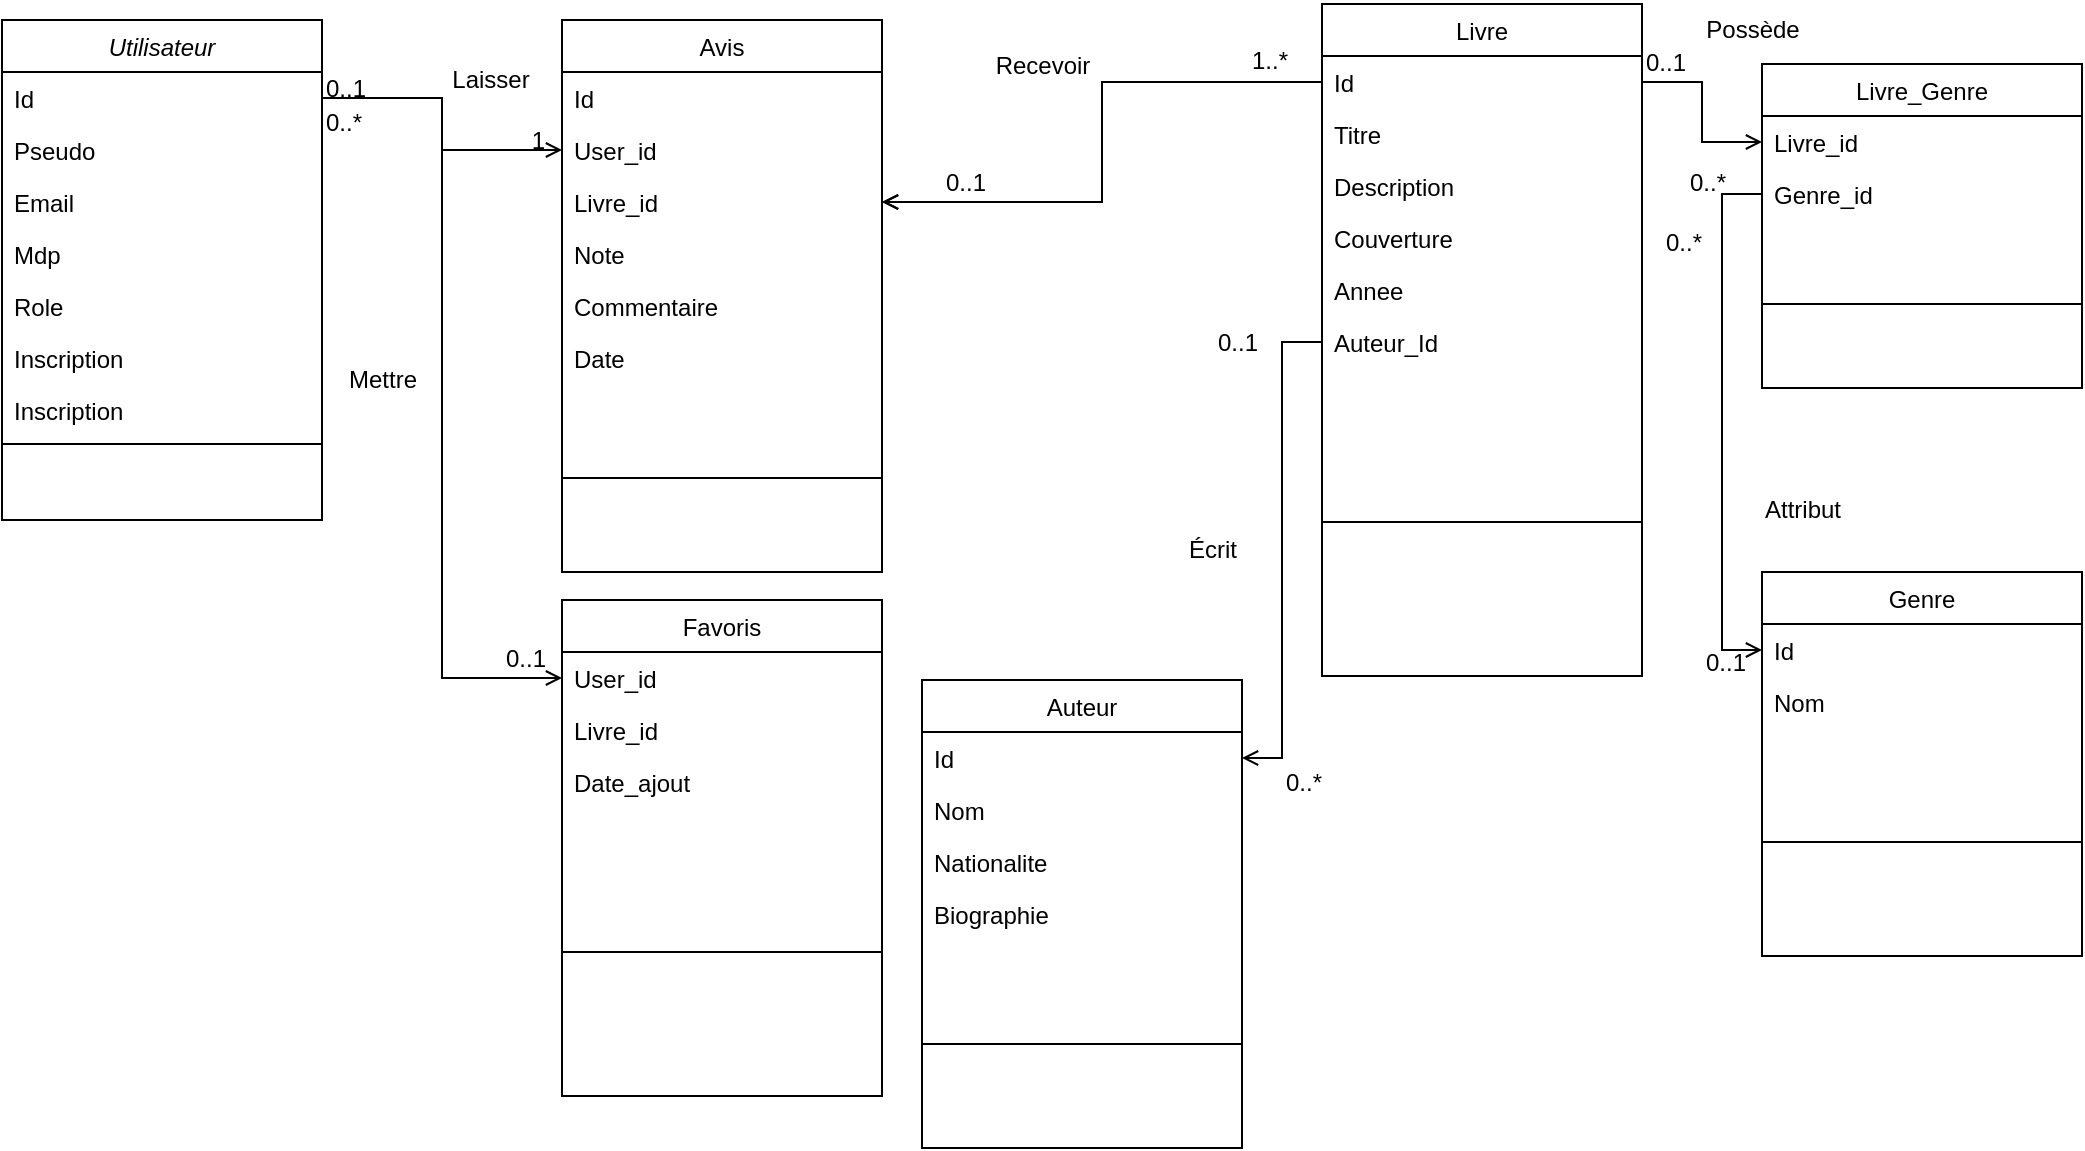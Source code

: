 <mxfile version="26.2.2">
  <diagram id="C5RBs43oDa-KdzZeNtuy" name="Page-1">
    <mxGraphModel dx="1261" dy="567" grid="1" gridSize="10" guides="1" tooltips="1" connect="1" arrows="1" fold="1" page="1" pageScale="1" pageWidth="827" pageHeight="1169" math="0" shadow="0">
      <root>
        <mxCell id="WIyWlLk6GJQsqaUBKTNV-0" />
        <mxCell id="WIyWlLk6GJQsqaUBKTNV-1" parent="WIyWlLk6GJQsqaUBKTNV-0" />
        <mxCell id="zkfFHV4jXpPFQw0GAbJ--0" value="Utilisateur" style="swimlane;fontStyle=2;align=center;verticalAlign=top;childLayout=stackLayout;horizontal=1;startSize=26;horizontalStack=0;resizeParent=1;resizeLast=0;collapsible=1;marginBottom=0;rounded=0;shadow=0;strokeWidth=1;" parent="WIyWlLk6GJQsqaUBKTNV-1" vertex="1">
          <mxGeometry x="30" y="40" width="160" height="250" as="geometry">
            <mxRectangle x="230" y="140" width="160" height="26" as="alternateBounds" />
          </mxGeometry>
        </mxCell>
        <mxCell id="kOQMb5gHQjxCgWDp1xJj-18" value="Id" style="text;align=left;verticalAlign=top;spacingLeft=4;spacingRight=4;overflow=hidden;rotatable=0;points=[[0,0.5],[1,0.5]];portConstraint=eastwest;" vertex="1" parent="zkfFHV4jXpPFQw0GAbJ--0">
          <mxGeometry y="26" width="160" height="26" as="geometry" />
        </mxCell>
        <mxCell id="zkfFHV4jXpPFQw0GAbJ--1" value="Pseudo" style="text;align=left;verticalAlign=top;spacingLeft=4;spacingRight=4;overflow=hidden;rotatable=0;points=[[0,0.5],[1,0.5]];portConstraint=eastwest;" parent="zkfFHV4jXpPFQw0GAbJ--0" vertex="1">
          <mxGeometry y="52" width="160" height="26" as="geometry" />
        </mxCell>
        <mxCell id="zkfFHV4jXpPFQw0GAbJ--2" value="Email" style="text;align=left;verticalAlign=top;spacingLeft=4;spacingRight=4;overflow=hidden;rotatable=0;points=[[0,0.5],[1,0.5]];portConstraint=eastwest;rounded=0;shadow=0;html=0;" parent="zkfFHV4jXpPFQw0GAbJ--0" vertex="1">
          <mxGeometry y="78" width="160" height="26" as="geometry" />
        </mxCell>
        <mxCell id="zkfFHV4jXpPFQw0GAbJ--3" value="Mdp" style="text;align=left;verticalAlign=top;spacingLeft=4;spacingRight=4;overflow=hidden;rotatable=0;points=[[0,0.5],[1,0.5]];portConstraint=eastwest;rounded=0;shadow=0;html=0;" parent="zkfFHV4jXpPFQw0GAbJ--0" vertex="1">
          <mxGeometry y="104" width="160" height="26" as="geometry" />
        </mxCell>
        <mxCell id="kOQMb5gHQjxCgWDp1xJj-0" value="Role" style="text;align=left;verticalAlign=top;spacingLeft=4;spacingRight=4;overflow=hidden;rotatable=0;points=[[0,0.5],[1,0.5]];portConstraint=eastwest;rounded=0;shadow=0;html=0;" vertex="1" parent="zkfFHV4jXpPFQw0GAbJ--0">
          <mxGeometry y="130" width="160" height="26" as="geometry" />
        </mxCell>
        <mxCell id="kOQMb5gHQjxCgWDp1xJj-1" value="Inscription" style="text;align=left;verticalAlign=top;spacingLeft=4;spacingRight=4;overflow=hidden;rotatable=0;points=[[0,0.5],[1,0.5]];portConstraint=eastwest;rounded=0;shadow=0;html=0;" vertex="1" parent="zkfFHV4jXpPFQw0GAbJ--0">
          <mxGeometry y="156" width="160" height="26" as="geometry" />
        </mxCell>
        <mxCell id="kOQMb5gHQjxCgWDp1xJj-63" value="Inscription" style="text;align=left;verticalAlign=top;spacingLeft=4;spacingRight=4;overflow=hidden;rotatable=0;points=[[0,0.5],[1,0.5]];portConstraint=eastwest;rounded=0;shadow=0;html=0;" vertex="1" parent="zkfFHV4jXpPFQw0GAbJ--0">
          <mxGeometry y="182" width="160" height="26" as="geometry" />
        </mxCell>
        <mxCell id="zkfFHV4jXpPFQw0GAbJ--4" value="" style="line;html=1;strokeWidth=1;align=left;verticalAlign=middle;spacingTop=-1;spacingLeft=3;spacingRight=3;rotatable=0;labelPosition=right;points=[];portConstraint=eastwest;" parent="zkfFHV4jXpPFQw0GAbJ--0" vertex="1">
          <mxGeometry y="208" width="160" height="8" as="geometry" />
        </mxCell>
        <mxCell id="zkfFHV4jXpPFQw0GAbJ--6" value="Favoris" style="swimlane;fontStyle=0;align=center;verticalAlign=top;childLayout=stackLayout;horizontal=1;startSize=26;horizontalStack=0;resizeParent=1;resizeLast=0;collapsible=1;marginBottom=0;rounded=0;shadow=0;strokeWidth=1;" parent="WIyWlLk6GJQsqaUBKTNV-1" vertex="1">
          <mxGeometry x="310" y="330" width="160" height="248" as="geometry">
            <mxRectangle x="130" y="380" width="160" height="26" as="alternateBounds" />
          </mxGeometry>
        </mxCell>
        <mxCell id="kOQMb5gHQjxCgWDp1xJj-43" value="User_id" style="text;align=left;verticalAlign=top;spacingLeft=4;spacingRight=4;overflow=hidden;rotatable=0;points=[[0,0.5],[1,0.5]];portConstraint=eastwest;" vertex="1" parent="zkfFHV4jXpPFQw0GAbJ--6">
          <mxGeometry y="26" width="160" height="26" as="geometry" />
        </mxCell>
        <mxCell id="kOQMb5gHQjxCgWDp1xJj-44" value="Livre_id" style="text;align=left;verticalAlign=top;spacingLeft=4;spacingRight=4;overflow=hidden;rotatable=0;points=[[0,0.5],[1,0.5]];portConstraint=eastwest;" vertex="1" parent="zkfFHV4jXpPFQw0GAbJ--6">
          <mxGeometry y="52" width="160" height="26" as="geometry" />
        </mxCell>
        <mxCell id="kOQMb5gHQjxCgWDp1xJj-45" value="Date_ajout" style="text;align=left;verticalAlign=top;spacingLeft=4;spacingRight=4;overflow=hidden;rotatable=0;points=[[0,0.5],[1,0.5]];portConstraint=eastwest;" vertex="1" parent="zkfFHV4jXpPFQw0GAbJ--6">
          <mxGeometry y="78" width="160" height="26" as="geometry" />
        </mxCell>
        <mxCell id="zkfFHV4jXpPFQw0GAbJ--9" value="" style="line;html=1;strokeWidth=1;align=left;verticalAlign=middle;spacingTop=-1;spacingLeft=3;spacingRight=3;rotatable=0;labelPosition=right;points=[];portConstraint=eastwest;" parent="zkfFHV4jXpPFQw0GAbJ--6" vertex="1">
          <mxGeometry y="104" width="160" height="144" as="geometry" />
        </mxCell>
        <mxCell id="zkfFHV4jXpPFQw0GAbJ--17" value="Avis" style="swimlane;fontStyle=0;align=center;verticalAlign=top;childLayout=stackLayout;horizontal=1;startSize=26;horizontalStack=0;resizeParent=1;resizeLast=0;collapsible=1;marginBottom=0;rounded=0;shadow=0;strokeWidth=1;" parent="WIyWlLk6GJQsqaUBKTNV-1" vertex="1">
          <mxGeometry x="310" y="40" width="160" height="276" as="geometry">
            <mxRectangle x="550" y="140" width="160" height="26" as="alternateBounds" />
          </mxGeometry>
        </mxCell>
        <mxCell id="kOQMb5gHQjxCgWDp1xJj-17" value="Id" style="text;align=left;verticalAlign=top;spacingLeft=4;spacingRight=4;overflow=hidden;rotatable=0;points=[[0,0.5],[1,0.5]];portConstraint=eastwest;" vertex="1" parent="zkfFHV4jXpPFQw0GAbJ--17">
          <mxGeometry y="26" width="160" height="26" as="geometry" />
        </mxCell>
        <mxCell id="kOQMb5gHQjxCgWDp1xJj-31" value="User_id" style="text;align=left;verticalAlign=top;spacingLeft=4;spacingRight=4;overflow=hidden;rotatable=0;points=[[0,0.5],[1,0.5]];portConstraint=eastwest;" vertex="1" parent="zkfFHV4jXpPFQw0GAbJ--17">
          <mxGeometry y="52" width="160" height="26" as="geometry" />
        </mxCell>
        <mxCell id="kOQMb5gHQjxCgWDp1xJj-39" value="Livre_id" style="text;align=left;verticalAlign=top;spacingLeft=4;spacingRight=4;overflow=hidden;rotatable=0;points=[[0,0.5],[1,0.5]];portConstraint=eastwest;" vertex="1" parent="zkfFHV4jXpPFQw0GAbJ--17">
          <mxGeometry y="78" width="160" height="26" as="geometry" />
        </mxCell>
        <mxCell id="kOQMb5gHQjxCgWDp1xJj-40" value="Note" style="text;align=left;verticalAlign=top;spacingLeft=4;spacingRight=4;overflow=hidden;rotatable=0;points=[[0,0.5],[1,0.5]];portConstraint=eastwest;" vertex="1" parent="zkfFHV4jXpPFQw0GAbJ--17">
          <mxGeometry y="104" width="160" height="26" as="geometry" />
        </mxCell>
        <mxCell id="kOQMb5gHQjxCgWDp1xJj-41" value="Commentaire" style="text;align=left;verticalAlign=top;spacingLeft=4;spacingRight=4;overflow=hidden;rotatable=0;points=[[0,0.5],[1,0.5]];portConstraint=eastwest;" vertex="1" parent="zkfFHV4jXpPFQw0GAbJ--17">
          <mxGeometry y="130" width="160" height="26" as="geometry" />
        </mxCell>
        <mxCell id="kOQMb5gHQjxCgWDp1xJj-42" value="Date" style="text;align=left;verticalAlign=top;spacingLeft=4;spacingRight=4;overflow=hidden;rotatable=0;points=[[0,0.5],[1,0.5]];portConstraint=eastwest;" vertex="1" parent="zkfFHV4jXpPFQw0GAbJ--17">
          <mxGeometry y="156" width="160" height="26" as="geometry" />
        </mxCell>
        <mxCell id="zkfFHV4jXpPFQw0GAbJ--23" value="" style="line;html=1;strokeWidth=1;align=left;verticalAlign=middle;spacingTop=-1;spacingLeft=3;spacingRight=3;rotatable=0;labelPosition=right;points=[];portConstraint=eastwest;" parent="zkfFHV4jXpPFQw0GAbJ--17" vertex="1">
          <mxGeometry y="182" width="160" height="94" as="geometry" />
        </mxCell>
        <mxCell id="kOQMb5gHQjxCgWDp1xJj-4" value="Livre" style="swimlane;fontStyle=0;align=center;verticalAlign=top;childLayout=stackLayout;horizontal=1;startSize=26;horizontalStack=0;resizeParent=1;resizeLast=0;collapsible=1;marginBottom=0;rounded=0;shadow=0;strokeWidth=1;" vertex="1" parent="WIyWlLk6GJQsqaUBKTNV-1">
          <mxGeometry x="690" y="32" width="160" height="336" as="geometry">
            <mxRectangle x="550" y="140" width="160" height="26" as="alternateBounds" />
          </mxGeometry>
        </mxCell>
        <mxCell id="kOQMb5gHQjxCgWDp1xJj-49" value="Id" style="text;align=left;verticalAlign=top;spacingLeft=4;spacingRight=4;overflow=hidden;rotatable=0;points=[[0,0.5],[1,0.5]];portConstraint=eastwest;" vertex="1" parent="kOQMb5gHQjxCgWDp1xJj-4">
          <mxGeometry y="26" width="160" height="26" as="geometry" />
        </mxCell>
        <mxCell id="kOQMb5gHQjxCgWDp1xJj-50" value="Titre" style="text;align=left;verticalAlign=top;spacingLeft=4;spacingRight=4;overflow=hidden;rotatable=0;points=[[0,0.5],[1,0.5]];portConstraint=eastwest;" vertex="1" parent="kOQMb5gHQjxCgWDp1xJj-4">
          <mxGeometry y="52" width="160" height="26" as="geometry" />
        </mxCell>
        <mxCell id="kOQMb5gHQjxCgWDp1xJj-51" value="Description" style="text;align=left;verticalAlign=top;spacingLeft=4;spacingRight=4;overflow=hidden;rotatable=0;points=[[0,0.5],[1,0.5]];portConstraint=eastwest;" vertex="1" parent="kOQMb5gHQjxCgWDp1xJj-4">
          <mxGeometry y="78" width="160" height="26" as="geometry" />
        </mxCell>
        <mxCell id="kOQMb5gHQjxCgWDp1xJj-52" value="Couverture" style="text;align=left;verticalAlign=top;spacingLeft=4;spacingRight=4;overflow=hidden;rotatable=0;points=[[0,0.5],[1,0.5]];portConstraint=eastwest;" vertex="1" parent="kOQMb5gHQjxCgWDp1xJj-4">
          <mxGeometry y="104" width="160" height="26" as="geometry" />
        </mxCell>
        <mxCell id="kOQMb5gHQjxCgWDp1xJj-53" value="Annee" style="text;align=left;verticalAlign=top;spacingLeft=4;spacingRight=4;overflow=hidden;rotatable=0;points=[[0,0.5],[1,0.5]];portConstraint=eastwest;" vertex="1" parent="kOQMb5gHQjxCgWDp1xJj-4">
          <mxGeometry y="130" width="160" height="26" as="geometry" />
        </mxCell>
        <mxCell id="kOQMb5gHQjxCgWDp1xJj-54" value="Auteur_Id" style="text;align=left;verticalAlign=top;spacingLeft=4;spacingRight=4;overflow=hidden;rotatable=0;points=[[0,0.5],[1,0.5]];portConstraint=eastwest;" vertex="1" parent="kOQMb5gHQjxCgWDp1xJj-4">
          <mxGeometry y="156" width="160" height="26" as="geometry" />
        </mxCell>
        <mxCell id="kOQMb5gHQjxCgWDp1xJj-5" value="" style="line;html=1;strokeWidth=1;align=left;verticalAlign=middle;spacingTop=-1;spacingLeft=3;spacingRight=3;rotatable=0;labelPosition=right;points=[];portConstraint=eastwest;" vertex="1" parent="kOQMb5gHQjxCgWDp1xJj-4">
          <mxGeometry y="182" width="160" height="154" as="geometry" />
        </mxCell>
        <mxCell id="kOQMb5gHQjxCgWDp1xJj-7" value="Livre_Genre" style="swimlane;fontStyle=0;align=center;verticalAlign=top;childLayout=stackLayout;horizontal=1;startSize=26;horizontalStack=0;resizeParent=1;resizeLast=0;collapsible=1;marginBottom=0;rounded=0;shadow=0;strokeWidth=1;" vertex="1" parent="WIyWlLk6GJQsqaUBKTNV-1">
          <mxGeometry x="910" y="62" width="160" height="162" as="geometry">
            <mxRectangle x="550" y="140" width="160" height="26" as="alternateBounds" />
          </mxGeometry>
        </mxCell>
        <mxCell id="kOQMb5gHQjxCgWDp1xJj-16" value="Livre_id" style="text;align=left;verticalAlign=top;spacingLeft=4;spacingRight=4;overflow=hidden;rotatable=0;points=[[0,0.5],[1,0.5]];portConstraint=eastwest;" vertex="1" parent="kOQMb5gHQjxCgWDp1xJj-7">
          <mxGeometry y="26" width="160" height="26" as="geometry" />
        </mxCell>
        <mxCell id="kOQMb5gHQjxCgWDp1xJj-55" value="Genre_id" style="text;align=left;verticalAlign=top;spacingLeft=4;spacingRight=4;overflow=hidden;rotatable=0;points=[[0,0.5],[1,0.5]];portConstraint=eastwest;" vertex="1" parent="kOQMb5gHQjxCgWDp1xJj-7">
          <mxGeometry y="52" width="160" height="26" as="geometry" />
        </mxCell>
        <mxCell id="kOQMb5gHQjxCgWDp1xJj-8" value="" style="line;html=1;strokeWidth=1;align=left;verticalAlign=middle;spacingTop=-1;spacingLeft=3;spacingRight=3;rotatable=0;labelPosition=right;points=[];portConstraint=eastwest;" vertex="1" parent="kOQMb5gHQjxCgWDp1xJj-7">
          <mxGeometry y="78" width="160" height="84" as="geometry" />
        </mxCell>
        <mxCell id="kOQMb5gHQjxCgWDp1xJj-9" value="Genre" style="swimlane;fontStyle=0;align=center;verticalAlign=top;childLayout=stackLayout;horizontal=1;startSize=26;horizontalStack=0;resizeParent=1;resizeLast=0;collapsible=1;marginBottom=0;rounded=0;shadow=0;strokeWidth=1;" vertex="1" parent="WIyWlLk6GJQsqaUBKTNV-1">
          <mxGeometry x="910" y="316" width="160" height="192" as="geometry">
            <mxRectangle x="550" y="140" width="160" height="26" as="alternateBounds" />
          </mxGeometry>
        </mxCell>
        <mxCell id="kOQMb5gHQjxCgWDp1xJj-56" value="Id" style="text;align=left;verticalAlign=top;spacingLeft=4;spacingRight=4;overflow=hidden;rotatable=0;points=[[0,0.5],[1,0.5]];portConstraint=eastwest;" vertex="1" parent="kOQMb5gHQjxCgWDp1xJj-9">
          <mxGeometry y="26" width="160" height="26" as="geometry" />
        </mxCell>
        <mxCell id="kOQMb5gHQjxCgWDp1xJj-57" value="Nom" style="text;align=left;verticalAlign=top;spacingLeft=4;spacingRight=4;overflow=hidden;rotatable=0;points=[[0,0.5],[1,0.5]];portConstraint=eastwest;" vertex="1" parent="kOQMb5gHQjxCgWDp1xJj-9">
          <mxGeometry y="52" width="160" height="26" as="geometry" />
        </mxCell>
        <mxCell id="kOQMb5gHQjxCgWDp1xJj-10" value="" style="line;html=1;strokeWidth=1;align=left;verticalAlign=middle;spacingTop=-1;spacingLeft=3;spacingRight=3;rotatable=0;labelPosition=right;points=[];portConstraint=eastwest;" vertex="1" parent="kOQMb5gHQjxCgWDp1xJj-9">
          <mxGeometry y="78" width="160" height="114" as="geometry" />
        </mxCell>
        <mxCell id="kOQMb5gHQjxCgWDp1xJj-11" value="Auteur" style="swimlane;fontStyle=0;align=center;verticalAlign=top;childLayout=stackLayout;horizontal=1;startSize=26;horizontalStack=0;resizeParent=1;resizeLast=0;collapsible=1;marginBottom=0;rounded=0;shadow=0;strokeWidth=1;" vertex="1" parent="WIyWlLk6GJQsqaUBKTNV-1">
          <mxGeometry x="490" y="370" width="160" height="234" as="geometry">
            <mxRectangle x="550" y="140" width="160" height="26" as="alternateBounds" />
          </mxGeometry>
        </mxCell>
        <mxCell id="kOQMb5gHQjxCgWDp1xJj-58" value="Id" style="text;align=left;verticalAlign=top;spacingLeft=4;spacingRight=4;overflow=hidden;rotatable=0;points=[[0,0.5],[1,0.5]];portConstraint=eastwest;" vertex="1" parent="kOQMb5gHQjxCgWDp1xJj-11">
          <mxGeometry y="26" width="160" height="26" as="geometry" />
        </mxCell>
        <mxCell id="kOQMb5gHQjxCgWDp1xJj-59" value="Nom" style="text;align=left;verticalAlign=top;spacingLeft=4;spacingRight=4;overflow=hidden;rotatable=0;points=[[0,0.5],[1,0.5]];portConstraint=eastwest;" vertex="1" parent="kOQMb5gHQjxCgWDp1xJj-11">
          <mxGeometry y="52" width="160" height="26" as="geometry" />
        </mxCell>
        <mxCell id="kOQMb5gHQjxCgWDp1xJj-60" value="Nationalite" style="text;align=left;verticalAlign=top;spacingLeft=4;spacingRight=4;overflow=hidden;rotatable=0;points=[[0,0.5],[1,0.5]];portConstraint=eastwest;" vertex="1" parent="kOQMb5gHQjxCgWDp1xJj-11">
          <mxGeometry y="78" width="160" height="26" as="geometry" />
        </mxCell>
        <mxCell id="kOQMb5gHQjxCgWDp1xJj-61" value="Biographie" style="text;align=left;verticalAlign=top;spacingLeft=4;spacingRight=4;overflow=hidden;rotatable=0;points=[[0,0.5],[1,0.5]];portConstraint=eastwest;" vertex="1" parent="kOQMb5gHQjxCgWDp1xJj-11">
          <mxGeometry y="104" width="160" height="26" as="geometry" />
        </mxCell>
        <mxCell id="kOQMb5gHQjxCgWDp1xJj-12" value="" style="line;html=1;strokeWidth=1;align=left;verticalAlign=middle;spacingTop=-1;spacingLeft=3;spacingRight=3;rotatable=0;labelPosition=right;points=[];portConstraint=eastwest;" vertex="1" parent="kOQMb5gHQjxCgWDp1xJj-11">
          <mxGeometry y="130" width="160" height="104" as="geometry" />
        </mxCell>
        <mxCell id="kOQMb5gHQjxCgWDp1xJj-33" value="" style="endArrow=open;shadow=0;strokeWidth=1;rounded=0;curved=0;endFill=1;edgeStyle=elbowEdgeStyle;elbow=vertical;exitX=1;exitY=0.5;exitDx=0;exitDy=0;" edge="1" parent="WIyWlLk6GJQsqaUBKTNV-1" source="kOQMb5gHQjxCgWDp1xJj-18" target="kOQMb5gHQjxCgWDp1xJj-31">
          <mxGeometry x="0.5" y="41" relative="1" as="geometry">
            <mxPoint x="190" y="110" as="sourcePoint" />
            <mxPoint x="300" y="110" as="targetPoint" />
            <mxPoint x="-40" y="32" as="offset" />
          </mxGeometry>
        </mxCell>
        <mxCell id="kOQMb5gHQjxCgWDp1xJj-34" value="0..1" style="resizable=0;align=left;verticalAlign=bottom;labelBackgroundColor=none;fontSize=12;" connectable="0" vertex="1" parent="kOQMb5gHQjxCgWDp1xJj-33">
          <mxGeometry x="-1" relative="1" as="geometry">
            <mxPoint y="4" as="offset" />
          </mxGeometry>
        </mxCell>
        <mxCell id="kOQMb5gHQjxCgWDp1xJj-35" value="1" style="resizable=0;align=right;verticalAlign=bottom;labelBackgroundColor=none;fontSize=12;" connectable="0" vertex="1" parent="kOQMb5gHQjxCgWDp1xJj-33">
          <mxGeometry x="1" relative="1" as="geometry">
            <mxPoint x="-7" y="4" as="offset" />
          </mxGeometry>
        </mxCell>
        <mxCell id="kOQMb5gHQjxCgWDp1xJj-36" value="Mettre" style="text;html=1;resizable=0;points=[];;align=center;verticalAlign=middle;labelBackgroundColor=none;rounded=0;shadow=0;strokeWidth=1;fontSize=12;" vertex="1" connectable="0" parent="kOQMb5gHQjxCgWDp1xJj-33">
          <mxGeometry x="0.5" y="49" relative="1" as="geometry">
            <mxPoint x="-54" y="164" as="offset" />
          </mxGeometry>
        </mxCell>
        <mxCell id="kOQMb5gHQjxCgWDp1xJj-62" style="edgeStyle=orthogonalEdgeStyle;rounded=0;orthogonalLoop=1;jettySize=auto;html=1;exitX=1;exitY=0.5;exitDx=0;exitDy=0;endArrow=open;endFill=0;" edge="1" parent="WIyWlLk6GJQsqaUBKTNV-1" source="kOQMb5gHQjxCgWDp1xJj-18" target="kOQMb5gHQjxCgWDp1xJj-43">
          <mxGeometry relative="1" as="geometry" />
        </mxCell>
        <mxCell id="kOQMb5gHQjxCgWDp1xJj-64" value="Laisser" style="text;html=1;resizable=0;points=[];;align=center;verticalAlign=middle;labelBackgroundColor=none;rounded=0;shadow=0;strokeWidth=1;fontSize=12;" vertex="1" connectable="0" parent="WIyWlLk6GJQsqaUBKTNV-1">
          <mxGeometry x="210" y="200" as="geometry">
            <mxPoint x="64" y="-130" as="offset" />
          </mxGeometry>
        </mxCell>
        <mxCell id="kOQMb5gHQjxCgWDp1xJj-71" style="edgeStyle=orthogonalEdgeStyle;rounded=0;orthogonalLoop=1;jettySize=auto;html=1;exitX=0;exitY=0.5;exitDx=0;exitDy=0;endArrow=open;endFill=0;" edge="1" parent="WIyWlLk6GJQsqaUBKTNV-1" source="kOQMb5gHQjxCgWDp1xJj-49" target="kOQMb5gHQjxCgWDp1xJj-39">
          <mxGeometry relative="1" as="geometry" />
        </mxCell>
        <mxCell id="kOQMb5gHQjxCgWDp1xJj-72" value="1..*" style="resizable=0;align=left;verticalAlign=bottom;labelBackgroundColor=none;fontSize=12;direction=south;" connectable="0" vertex="1" parent="WIyWlLk6GJQsqaUBKTNV-1">
          <mxGeometry x="650" y="70" as="geometry">
            <mxPoint x="3" y="-1" as="offset" />
          </mxGeometry>
        </mxCell>
        <mxCell id="kOQMb5gHQjxCgWDp1xJj-73" value="0..1" style="resizable=0;align=left;verticalAlign=bottom;labelBackgroundColor=none;fontSize=12;" connectable="0" vertex="1" parent="WIyWlLk6GJQsqaUBKTNV-1">
          <mxGeometry x="500" y="130" as="geometry" />
        </mxCell>
        <mxCell id="kOQMb5gHQjxCgWDp1xJj-74" value="" style="edgeStyle=orthogonalEdgeStyle;rounded=0;orthogonalLoop=1;jettySize=auto;html=1;endArrow=open;endFill=0;" edge="1" parent="WIyWlLk6GJQsqaUBKTNV-1" source="kOQMb5gHQjxCgWDp1xJj-49" target="kOQMb5gHQjxCgWDp1xJj-39">
          <mxGeometry relative="1" as="geometry" />
        </mxCell>
        <mxCell id="kOQMb5gHQjxCgWDp1xJj-75" style="edgeStyle=orthogonalEdgeStyle;rounded=0;orthogonalLoop=1;jettySize=auto;html=1;exitX=0;exitY=0.5;exitDx=0;exitDy=0;endArrow=open;endFill=0;" edge="1" parent="WIyWlLk6GJQsqaUBKTNV-1" source="kOQMb5gHQjxCgWDp1xJj-54" target="kOQMb5gHQjxCgWDp1xJj-58">
          <mxGeometry relative="1" as="geometry" />
        </mxCell>
        <mxCell id="kOQMb5gHQjxCgWDp1xJj-77" value="0..1" style="resizable=0;align=left;verticalAlign=bottom;labelBackgroundColor=none;fontSize=12;direction=south;" connectable="0" vertex="1" parent="WIyWlLk6GJQsqaUBKTNV-1">
          <mxGeometry x="650" y="200" as="geometry">
            <mxPoint x="-14" y="10" as="offset" />
          </mxGeometry>
        </mxCell>
        <mxCell id="kOQMb5gHQjxCgWDp1xJj-78" style="edgeStyle=orthogonalEdgeStyle;rounded=0;orthogonalLoop=1;jettySize=auto;html=1;endArrow=open;endFill=0;" edge="1" parent="WIyWlLk6GJQsqaUBKTNV-1" source="kOQMb5gHQjxCgWDp1xJj-49" target="kOQMb5gHQjxCgWDp1xJj-16">
          <mxGeometry relative="1" as="geometry" />
        </mxCell>
        <mxCell id="kOQMb5gHQjxCgWDp1xJj-79" style="edgeStyle=orthogonalEdgeStyle;rounded=0;orthogonalLoop=1;jettySize=auto;html=1;exitX=0;exitY=0.5;exitDx=0;exitDy=0;entryX=0;entryY=0.5;entryDx=0;entryDy=0;endArrow=open;endFill=0;" edge="1" parent="WIyWlLk6GJQsqaUBKTNV-1" source="kOQMb5gHQjxCgWDp1xJj-55" target="kOQMb5gHQjxCgWDp1xJj-56">
          <mxGeometry relative="1" as="geometry" />
        </mxCell>
        <mxCell id="kOQMb5gHQjxCgWDp1xJj-80" value="0..*" style="resizable=0;align=left;verticalAlign=bottom;labelBackgroundColor=none;fontSize=12;" connectable="0" vertex="1" parent="WIyWlLk6GJQsqaUBKTNV-1">
          <mxGeometry x="670" y="430" as="geometry" />
        </mxCell>
        <mxCell id="kOQMb5gHQjxCgWDp1xJj-82" value="0..1" style="resizable=0;align=left;verticalAlign=bottom;labelBackgroundColor=none;fontSize=12;" connectable="0" vertex="1" parent="WIyWlLk6GJQsqaUBKTNV-1">
          <mxGeometry x="850" y="70" as="geometry" />
        </mxCell>
        <mxCell id="kOQMb5gHQjxCgWDp1xJj-83" value="0..1" style="resizable=0;align=left;verticalAlign=bottom;labelBackgroundColor=none;fontSize=12;" connectable="0" vertex="1" parent="WIyWlLk6GJQsqaUBKTNV-1">
          <mxGeometry x="880" y="370" as="geometry" />
        </mxCell>
        <mxCell id="kOQMb5gHQjxCgWDp1xJj-84" value="0..*" style="resizable=0;align=left;verticalAlign=bottom;labelBackgroundColor=none;fontSize=12;" connectable="0" vertex="1" parent="WIyWlLk6GJQsqaUBKTNV-1">
          <mxGeometry x="680" y="440" as="geometry">
            <mxPoint x="192" y="-310" as="offset" />
          </mxGeometry>
        </mxCell>
        <mxCell id="kOQMb5gHQjxCgWDp1xJj-85" value="0..*" style="resizable=0;align=left;verticalAlign=bottom;labelBackgroundColor=none;fontSize=12;" connectable="0" vertex="1" parent="WIyWlLk6GJQsqaUBKTNV-1">
          <mxGeometry x="860" y="160" as="geometry" />
        </mxCell>
        <mxCell id="kOQMb5gHQjxCgWDp1xJj-86" value="0..*" style="resizable=0;align=left;verticalAlign=bottom;labelBackgroundColor=none;fontSize=12;" connectable="0" vertex="1" parent="WIyWlLk6GJQsqaUBKTNV-1">
          <mxGeometry x="190" y="100" as="geometry" />
        </mxCell>
        <mxCell id="kOQMb5gHQjxCgWDp1xJj-87" value="0..1" style="resizable=0;align=left;verticalAlign=bottom;labelBackgroundColor=none;fontSize=12;" connectable="0" vertex="1" parent="WIyWlLk6GJQsqaUBKTNV-1">
          <mxGeometry x="280" y="368" as="geometry" />
        </mxCell>
        <mxCell id="kOQMb5gHQjxCgWDp1xJj-93" value="Écrit" style="text;html=1;align=center;verticalAlign=middle;resizable=0;points=[];autosize=1;strokeColor=none;fillColor=none;" vertex="1" parent="WIyWlLk6GJQsqaUBKTNV-1">
          <mxGeometry x="610" y="290" width="50" height="30" as="geometry" />
        </mxCell>
        <mxCell id="kOQMb5gHQjxCgWDp1xJj-94" value="Possède" style="text;html=1;align=center;verticalAlign=middle;resizable=0;points=[];autosize=1;strokeColor=none;fillColor=none;" vertex="1" parent="WIyWlLk6GJQsqaUBKTNV-1">
          <mxGeometry x="870" y="30" width="70" height="30" as="geometry" />
        </mxCell>
        <mxCell id="kOQMb5gHQjxCgWDp1xJj-95" value="Attribut" style="text;html=1;align=center;verticalAlign=middle;resizable=0;points=[];autosize=1;strokeColor=none;fillColor=none;" vertex="1" parent="WIyWlLk6GJQsqaUBKTNV-1">
          <mxGeometry x="900" y="270" width="60" height="30" as="geometry" />
        </mxCell>
        <mxCell id="kOQMb5gHQjxCgWDp1xJj-96" value="Recevoir" style="text;html=1;align=center;verticalAlign=middle;resizable=0;points=[];autosize=1;strokeColor=none;fillColor=none;" vertex="1" parent="WIyWlLk6GJQsqaUBKTNV-1">
          <mxGeometry x="515" y="48" width="70" height="30" as="geometry" />
        </mxCell>
      </root>
    </mxGraphModel>
  </diagram>
</mxfile>
